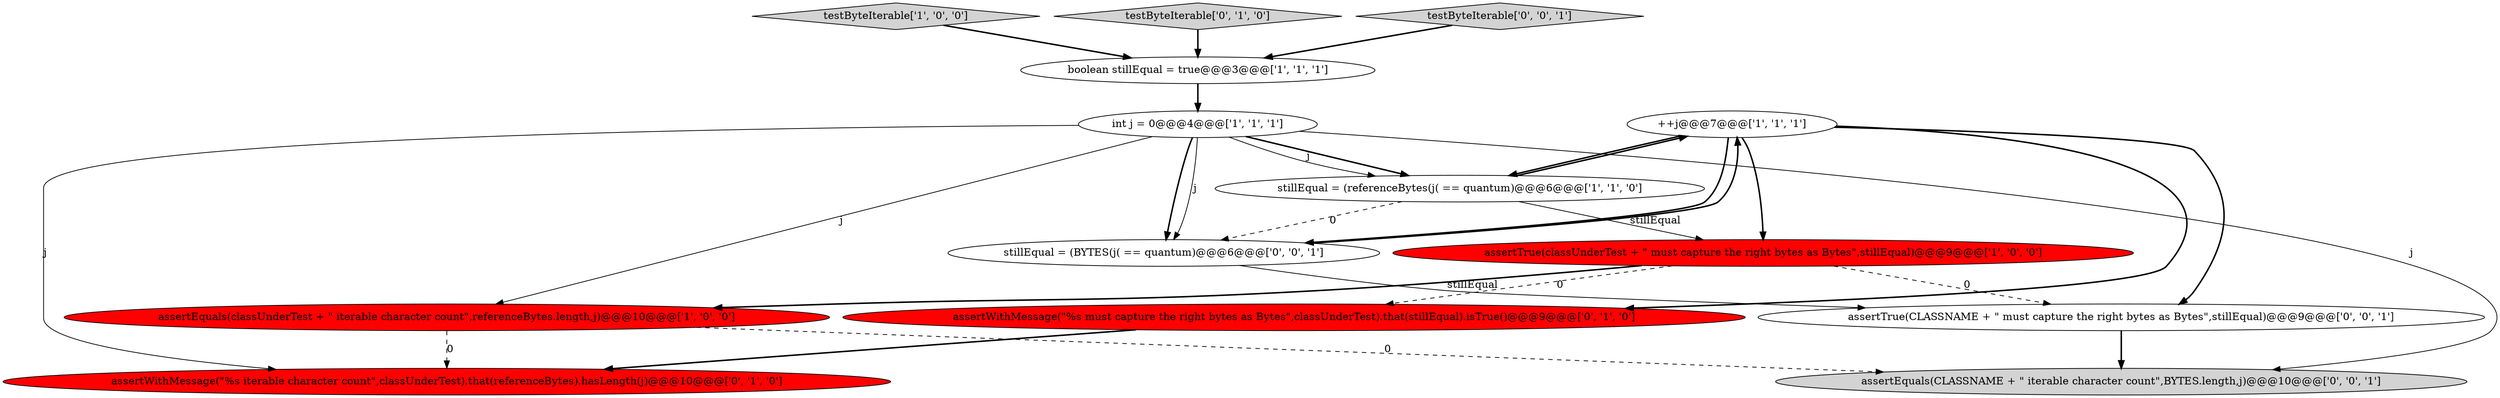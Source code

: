 digraph {
2 [style = filled, label = "++j@@@7@@@['1', '1', '1']", fillcolor = white, shape = ellipse image = "AAA0AAABBB1BBB"];
10 [style = filled, label = "stillEqual = (BYTES(j( == quantum)@@@6@@@['0', '0', '1']", fillcolor = white, shape = ellipse image = "AAA0AAABBB3BBB"];
11 [style = filled, label = "assertEquals(CLASSNAME + \" iterable character count\",BYTES.length,j)@@@10@@@['0', '0', '1']", fillcolor = lightgray, shape = ellipse image = "AAA0AAABBB3BBB"];
3 [style = filled, label = "assertTrue(classUnderTest + \" must capture the right bytes as Bytes\",stillEqual)@@@9@@@['1', '0', '0']", fillcolor = red, shape = ellipse image = "AAA1AAABBB1BBB"];
8 [style = filled, label = "assertWithMessage(\"%s must capture the right bytes as Bytes\",classUnderTest).that(stillEqual).isTrue()@@@9@@@['0', '1', '0']", fillcolor = red, shape = ellipse image = "AAA1AAABBB2BBB"];
1 [style = filled, label = "boolean stillEqual = true@@@3@@@['1', '1', '1']", fillcolor = white, shape = ellipse image = "AAA0AAABBB1BBB"];
4 [style = filled, label = "testByteIterable['1', '0', '0']", fillcolor = lightgray, shape = diamond image = "AAA0AAABBB1BBB"];
5 [style = filled, label = "int j = 0@@@4@@@['1', '1', '1']", fillcolor = white, shape = ellipse image = "AAA0AAABBB1BBB"];
12 [style = filled, label = "assertTrue(CLASSNAME + \" must capture the right bytes as Bytes\",stillEqual)@@@9@@@['0', '0', '1']", fillcolor = white, shape = ellipse image = "AAA0AAABBB3BBB"];
6 [style = filled, label = "stillEqual = (referenceBytes(j( == quantum)@@@6@@@['1', '1', '0']", fillcolor = white, shape = ellipse image = "AAA0AAABBB1BBB"];
0 [style = filled, label = "assertEquals(classUnderTest + \" iterable character count\",referenceBytes.length,j)@@@10@@@['1', '0', '0']", fillcolor = red, shape = ellipse image = "AAA1AAABBB1BBB"];
9 [style = filled, label = "testByteIterable['0', '1', '0']", fillcolor = lightgray, shape = diamond image = "AAA0AAABBB2BBB"];
13 [style = filled, label = "testByteIterable['0', '0', '1']", fillcolor = lightgray, shape = diamond image = "AAA0AAABBB3BBB"];
7 [style = filled, label = "assertWithMessage(\"%s iterable character count\",classUnderTest).that(referenceBytes).hasLength(j)@@@10@@@['0', '1', '0']", fillcolor = red, shape = ellipse image = "AAA1AAABBB2BBB"];
1->5 [style = bold, label=""];
6->3 [style = solid, label="stillEqual"];
5->10 [style = bold, label=""];
2->6 [style = bold, label=""];
2->3 [style = bold, label=""];
12->11 [style = bold, label=""];
5->11 [style = solid, label="j"];
5->10 [style = solid, label="j"];
10->12 [style = solid, label="stillEqual"];
0->11 [style = dashed, label="0"];
5->0 [style = solid, label="j"];
2->10 [style = bold, label=""];
13->1 [style = bold, label=""];
2->12 [style = bold, label=""];
8->7 [style = bold, label=""];
3->0 [style = bold, label=""];
6->10 [style = dashed, label="0"];
6->2 [style = bold, label=""];
3->12 [style = dashed, label="0"];
5->6 [style = bold, label=""];
3->8 [style = dashed, label="0"];
10->2 [style = bold, label=""];
4->1 [style = bold, label=""];
5->7 [style = solid, label="j"];
5->6 [style = solid, label="j"];
9->1 [style = bold, label=""];
0->7 [style = dashed, label="0"];
2->8 [style = bold, label=""];
}
